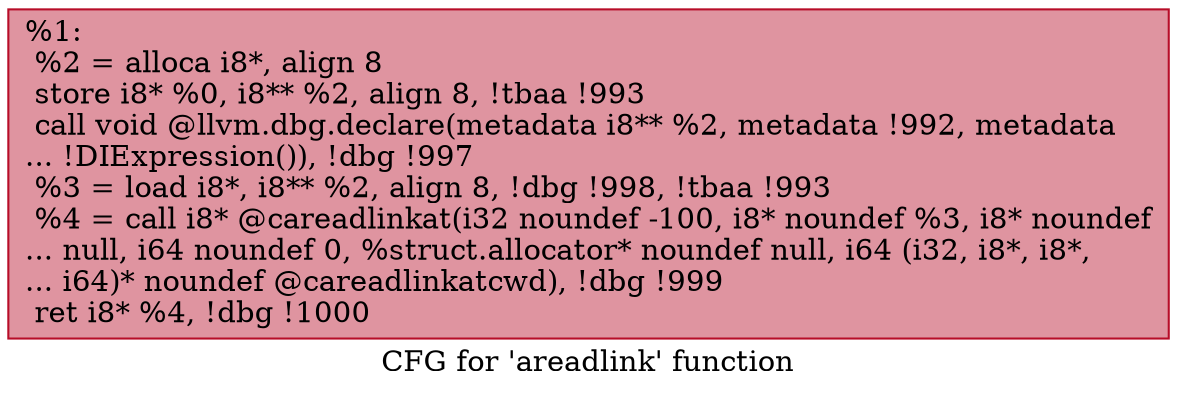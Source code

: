 digraph "CFG for 'areadlink' function" {
	label="CFG for 'areadlink' function";

	Node0x13352a0 [shape=record,color="#b70d28ff", style=filled, fillcolor="#b70d2870",label="{%1:\l  %2 = alloca i8*, align 8\l  store i8* %0, i8** %2, align 8, !tbaa !993\l  call void @llvm.dbg.declare(metadata i8** %2, metadata !992, metadata\l... !DIExpression()), !dbg !997\l  %3 = load i8*, i8** %2, align 8, !dbg !998, !tbaa !993\l  %4 = call i8* @careadlinkat(i32 noundef -100, i8* noundef %3, i8* noundef\l... null, i64 noundef 0, %struct.allocator* noundef null, i64 (i32, i8*, i8*,\l... i64)* noundef @careadlinkatcwd), !dbg !999\l  ret i8* %4, !dbg !1000\l}"];
}
